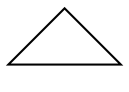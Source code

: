 graph G {
	graph [bb="0,0,54,36"];
	node [label="\N"];
	a	[height=0.5,
		label="",
		pos="27,18",
		shape=triangle,
		width=0.75];
}
